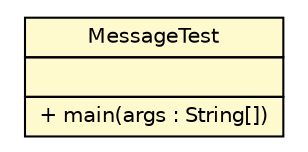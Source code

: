 #!/usr/local/bin/dot
#
# Class diagram 
# Generated by UMLGraph version R5_6_6-10-gc1d994 (http://www.umlgraph.org/)
#

digraph G {
	edge [fontname="Helvetica",fontsize=10,labelfontname="Helvetica",labelfontsize=10];
	node [fontname="Helvetica",fontsize=10,shape=plaintext];
	nodesep=0.25;
	ranksep=0.5;
	// ch.lowres.jlo.test.MessageTest
	c128 [label=<<table title="ch.lowres.jlo.test.MessageTest" border="0" cellborder="1" cellspacing="0" cellpadding="2" port="p" bgcolor="lemonChiffon" href="./MessageTest.html">
		<tr><td><table border="0" cellspacing="0" cellpadding="1">
<tr><td align="center" balign="center"> MessageTest </td></tr>
		</table></td></tr>
		<tr><td><table border="0" cellspacing="0" cellpadding="1">
<tr><td align="left" balign="left">  </td></tr>
		</table></td></tr>
		<tr><td><table border="0" cellspacing="0" cellpadding="1">
<tr><td align="left" balign="left"> + main(args : String[]) </td></tr>
		</table></td></tr>
		</table>>, URL="./MessageTest.html", fontname="Helvetica", fontcolor="black", fontsize=10.0];
}

